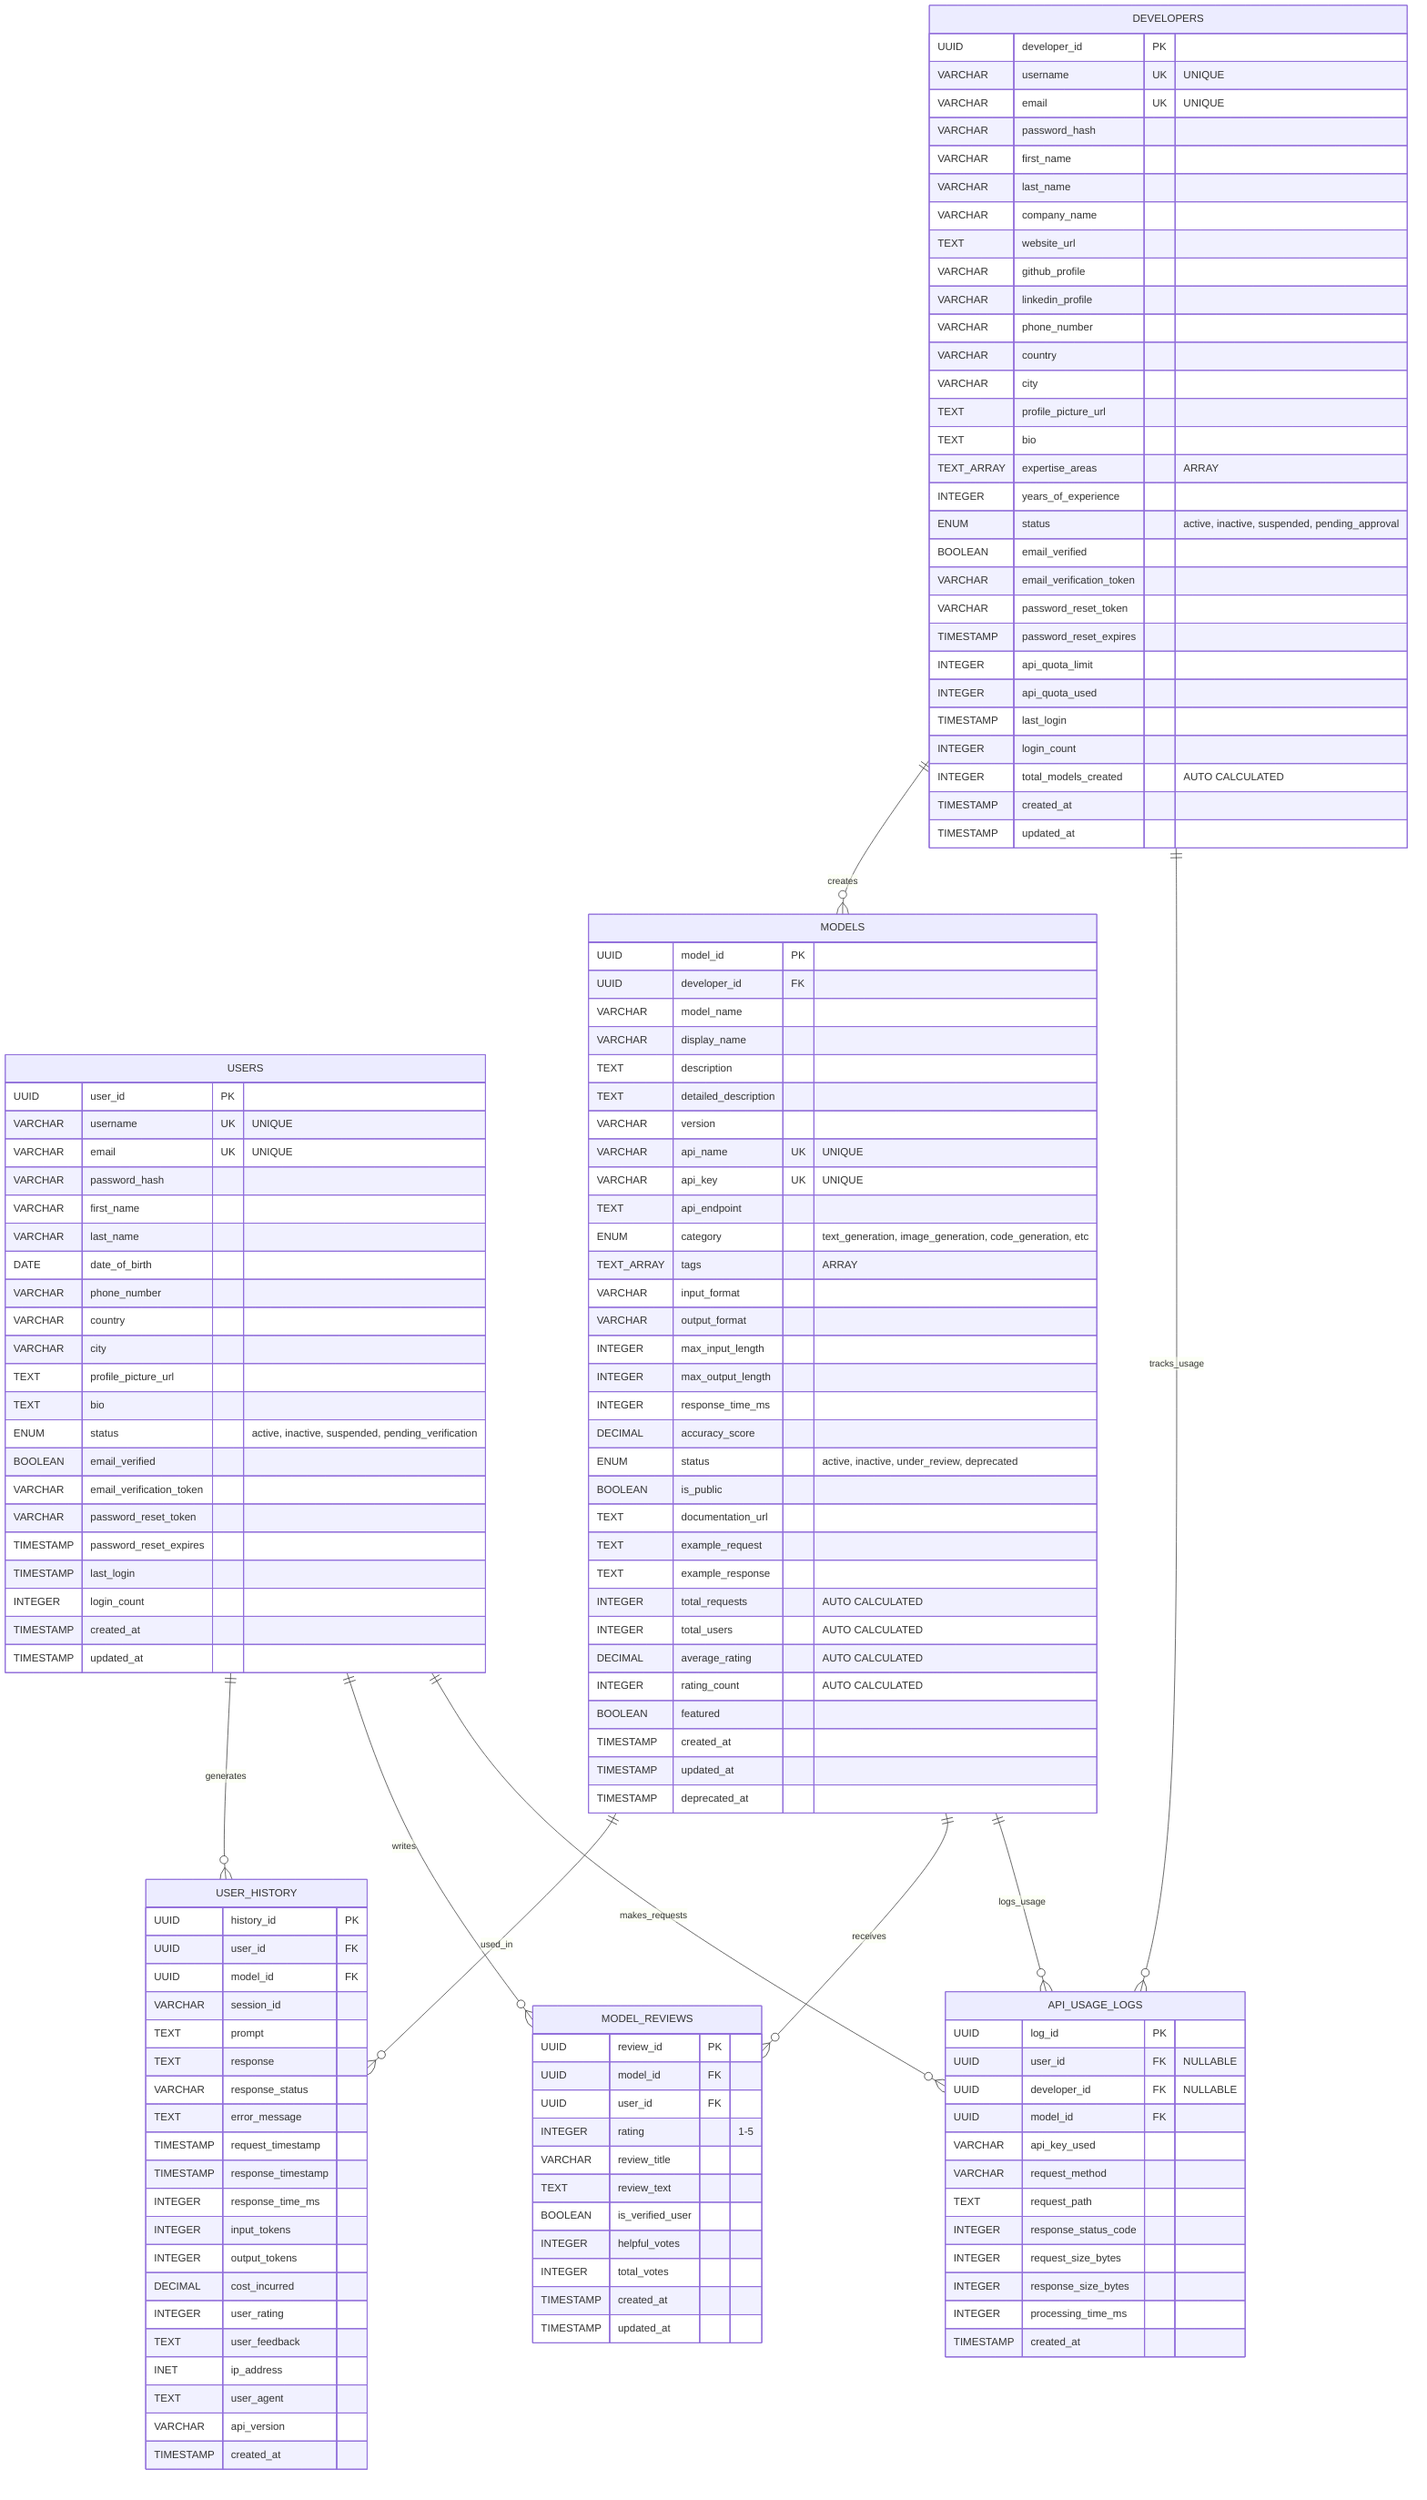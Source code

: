 %% Entity Relationship Diagram for AI Model Platform
%% Generated on June 25, 2025
%% This diagram can be rendered using Mermaid.js or compatible tools

erDiagram
    %% Main Entities
    USERS {
        UUID user_id PK
        VARCHAR username UK "UNIQUE"
        VARCHAR email UK "UNIQUE"
        VARCHAR password_hash
        VARCHAR first_name
        VARCHAR last_name
        DATE date_of_birth
        VARCHAR phone_number
        VARCHAR country
        VARCHAR city
        TEXT profile_picture_url
        TEXT bio
        ENUM status "active, inactive, suspended, pending_verification"
        BOOLEAN email_verified
        VARCHAR email_verification_token
        VARCHAR password_reset_token
        TIMESTAMP password_reset_expires
        TIMESTAMP last_login
        INTEGER login_count
        TIMESTAMP created_at
        TIMESTAMP updated_at
    }

    DEVELOPERS {
        UUID developer_id PK
        VARCHAR username UK "UNIQUE"
        VARCHAR email UK "UNIQUE"
        VARCHAR password_hash
        VARCHAR first_name
        VARCHAR last_name
        VARCHAR company_name
        TEXT website_url
        VARCHAR github_profile
        VARCHAR linkedin_profile
        VARCHAR phone_number
        VARCHAR country
        VARCHAR city
        TEXT profile_picture_url
        TEXT bio
        TEXT_ARRAY expertise_areas "ARRAY"
        INTEGER years_of_experience
        ENUM status "active, inactive, suspended, pending_approval"
        BOOLEAN email_verified
        VARCHAR email_verification_token
        VARCHAR password_reset_token
        TIMESTAMP password_reset_expires
        INTEGER api_quota_limit
        INTEGER api_quota_used
        TIMESTAMP last_login
        INTEGER login_count
        INTEGER total_models_created "AUTO CALCULATED"
        TIMESTAMP created_at
        TIMESTAMP updated_at
    }

    MODELS {
        UUID model_id PK
        UUID developer_id FK
        VARCHAR model_name
        VARCHAR display_name
        TEXT description
        TEXT detailed_description
        VARCHAR version
        VARCHAR api_name UK "UNIQUE"
        VARCHAR api_key UK "UNIQUE"
        TEXT api_endpoint
        ENUM category "text_generation, image_generation, code_generation, etc"
        TEXT_ARRAY tags "ARRAY"
        VARCHAR input_format
        VARCHAR output_format
        INTEGER max_input_length
        INTEGER max_output_length
        INTEGER response_time_ms
        DECIMAL accuracy_score
        ENUM status "active, inactive, under_review, deprecated"
        BOOLEAN is_public
        TEXT documentation_url
        TEXT example_request
        TEXT example_response
        INTEGER total_requests "AUTO CALCULATED"
        INTEGER total_users "AUTO CALCULATED"
        DECIMAL average_rating "AUTO CALCULATED"
        INTEGER rating_count "AUTO CALCULATED"
        BOOLEAN featured
        TIMESTAMP created_at
        TIMESTAMP updated_at
        TIMESTAMP deprecated_at
    }

    USER_HISTORY {
        UUID history_id PK
        UUID user_id FK
        UUID model_id FK
        VARCHAR session_id
        TEXT prompt
        TEXT response
        VARCHAR response_status
        TEXT error_message
        TIMESTAMP request_timestamp
        TIMESTAMP response_timestamp
        INTEGER response_time_ms
        INTEGER input_tokens
        INTEGER output_tokens
        DECIMAL cost_incurred
        INTEGER user_rating
        TEXT user_feedback
        INET ip_address
        TEXT user_agent
        VARCHAR api_version
        TIMESTAMP created_at
    }

    MODEL_REVIEWS {
        UUID review_id PK
        UUID model_id FK
        UUID user_id FK
        INTEGER rating "1-5"
        VARCHAR review_title
        TEXT review_text
        BOOLEAN is_verified_user
        INTEGER helpful_votes
        INTEGER total_votes
        TIMESTAMP created_at
        TIMESTAMP updated_at
    }

    API_USAGE_LOGS {
        UUID log_id PK
        UUID user_id FK "NULLABLE"
        UUID developer_id FK "NULLABLE"
        UUID model_id FK
        VARCHAR api_key_used
        VARCHAR request_method
        TEXT request_path
        INTEGER response_status_code
        INTEGER request_size_bytes
        INTEGER response_size_bytes
        INTEGER processing_time_ms
        TIMESTAMP created_at
    }

    %% Relationships
    DEVELOPERS ||--o{ MODELS : "creates"
    USERS ||--o{ USER_HISTORY : "generates"
    MODELS ||--o{ USER_HISTORY : "used_in"
    USERS ||--o{ MODEL_REVIEWS : "writes"
    MODELS ||--o{ MODEL_REVIEWS : "receives"
    USERS ||--o{ API_USAGE_LOGS : "makes_requests"
    DEVELOPERS ||--o{ API_USAGE_LOGS : "tracks_usage"
    MODELS ||--o{ API_USAGE_LOGS : "logs_usage"

    %% Additional Notes
    %% USERS and DEVELOPERS are separate entities (different user types)
    %% MODEL_REVIEWS has unique constraint on (model_id, user_id)
    %% All timestamps use CURRENT_TIMESTAMP as default
    %% UUIDs are generated using uuid_generate_v4()
    %% Arrays are PostgreSQL array types
    %% ENUMs are custom PostgreSQL enum types